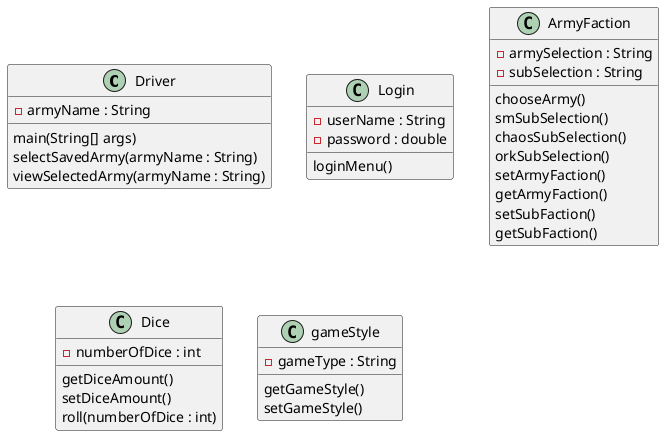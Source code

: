 @startuml Warhammer

class Driver{
    - armyName : String
main(String[] args)
selectSavedArmy(armyName : String)
viewSelectedArmy(armyName : String)
}

class Login{
    -userName : String
    -password : double
    loginMenu()


}

class ArmyFaction{
    - armySelection : String
    - subSelection : String
    chooseArmy()
    smSubSelection()
    chaosSubSelection()
    orkSubSelection()
    setArmyFaction()
    getArmyFaction()
    setSubFaction()
    getSubFaction()

}

class Dice{
    -numberOfDice : int
getDiceAmount()
setDiceAmount()
roll(numberOfDice : int)
}

class gameStyle{
    - gameType : String
    getGameStyle()
    setGameStyle()
}
@enduml